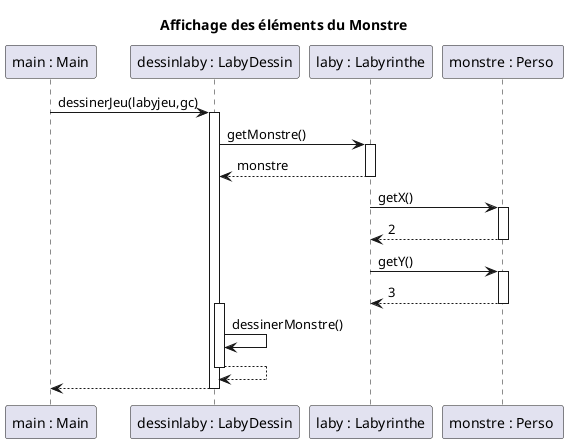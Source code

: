 @startuml
'https://plantuml.com/sequence-diagram


title "Affichage des éléments du Monstre"

participant "main : Main" as MAIN
participant "dessinlaby : LabyDessin" as LD
participant "laby : Labyrinthe" as L
participant "monstre : Perso " as M



MAIN ->LD : dessinerJeu(labyjeu,gc)


activate LD
LD -> L : getMonstre()

activate L
L --> LD : monstre
deactivate L


L -> M : getX()
activate M
M --> L : 2
deactivate M

L -> M : getY()
activate M
M --> L : 3
deactivate M
activate LD
LD -> LD : dessinerMonstre()
LD --> LD
deactivate LD
LD --> MAIN
deactivate LD
@enduml